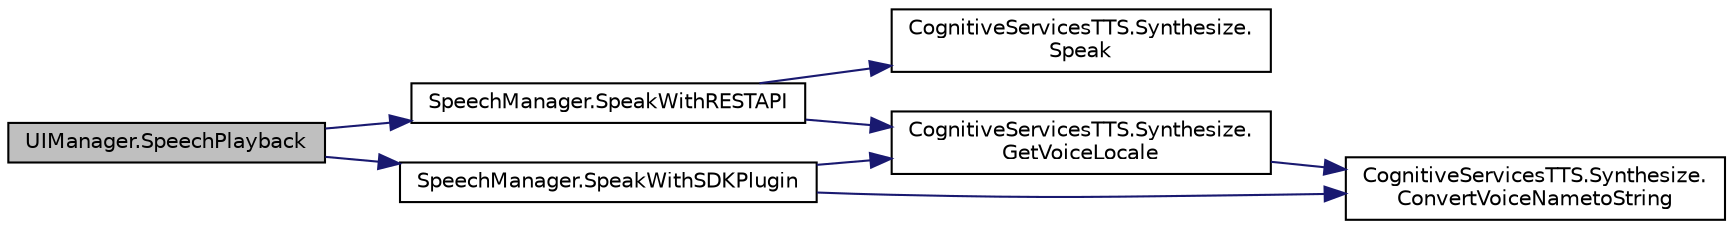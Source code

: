 digraph "UIManager.SpeechPlayback"
{
 // LATEX_PDF_SIZE
  edge [fontname="Helvetica",fontsize="10",labelfontname="Helvetica",labelfontsize="10"];
  node [fontname="Helvetica",fontsize="10",shape=record];
  rankdir="LR";
  Node1 [label="UIManager.SpeechPlayback",height=0.2,width=0.4,color="black", fillcolor="grey75", style="filled", fontcolor="black",tooltip=" "];
  Node1 -> Node2 [color="midnightblue",fontsize="10",style="solid",fontname="Helvetica"];
  Node2 [label="SpeechManager.SpeakWithRESTAPI",height=0.2,width=0.4,color="black", fillcolor="white", style="filled",URL="$class_speech_manager.html#a28ed59cffc74b1ce44a8183d5005e845",tooltip="Converts a text string into synthesized speech using Microsoft Cognitive Services,..."];
  Node2 -> Node3 [color="midnightblue",fontsize="10",style="solid",fontname="Helvetica"];
  Node3 [label="CognitiveServicesTTS.Synthesize.\lGetVoiceLocale",height=0.2,width=0.4,color="black", fillcolor="white", style="filled",URL="$class_cognitive_services_t_t_s_1_1_synthesize.html#a0c9e0199cc9a2f818a75e2d380b3dc8d",tooltip=" "];
  Node3 -> Node4 [color="midnightblue",fontsize="10",style="solid",fontname="Helvetica"];
  Node4 [label="CognitiveServicesTTS.Synthesize.\lConvertVoiceNametoString",height=0.2,width=0.4,color="black", fillcolor="white", style="filled",URL="$class_cognitive_services_t_t_s_1_1_synthesize.html#a7ec1043791dbad9deb7c2b3d7f427a8c",tooltip="Converts a specific VoioceName enum option into its string counterpart as expected by the API when bu..."];
  Node2 -> Node5 [color="midnightblue",fontsize="10",style="solid",fontname="Helvetica"];
  Node5 [label="CognitiveServicesTTS.Synthesize.\lSpeak",height=0.2,width=0.4,color="black", fillcolor="white", style="filled",URL="$class_cognitive_services_t_t_s_1_1_synthesize.html#af1957839423b634042d245edae0090bc",tooltip="Sends the specified text to be spoken to the TTS service and saves the response audio to a file."];
  Node1 -> Node6 [color="midnightblue",fontsize="10",style="solid",fontname="Helvetica"];
  Node6 [label="SpeechManager.SpeakWithSDKPlugin",height=0.2,width=0.4,color="black", fillcolor="white", style="filled",URL="$class_speech_manager.html#af0d648cf1cd3e40dfb5dd1492d5812cf",tooltip=" "];
  Node6 -> Node4 [color="midnightblue",fontsize="10",style="solid",fontname="Helvetica"];
  Node6 -> Node3 [color="midnightblue",fontsize="10",style="solid",fontname="Helvetica"];
}
